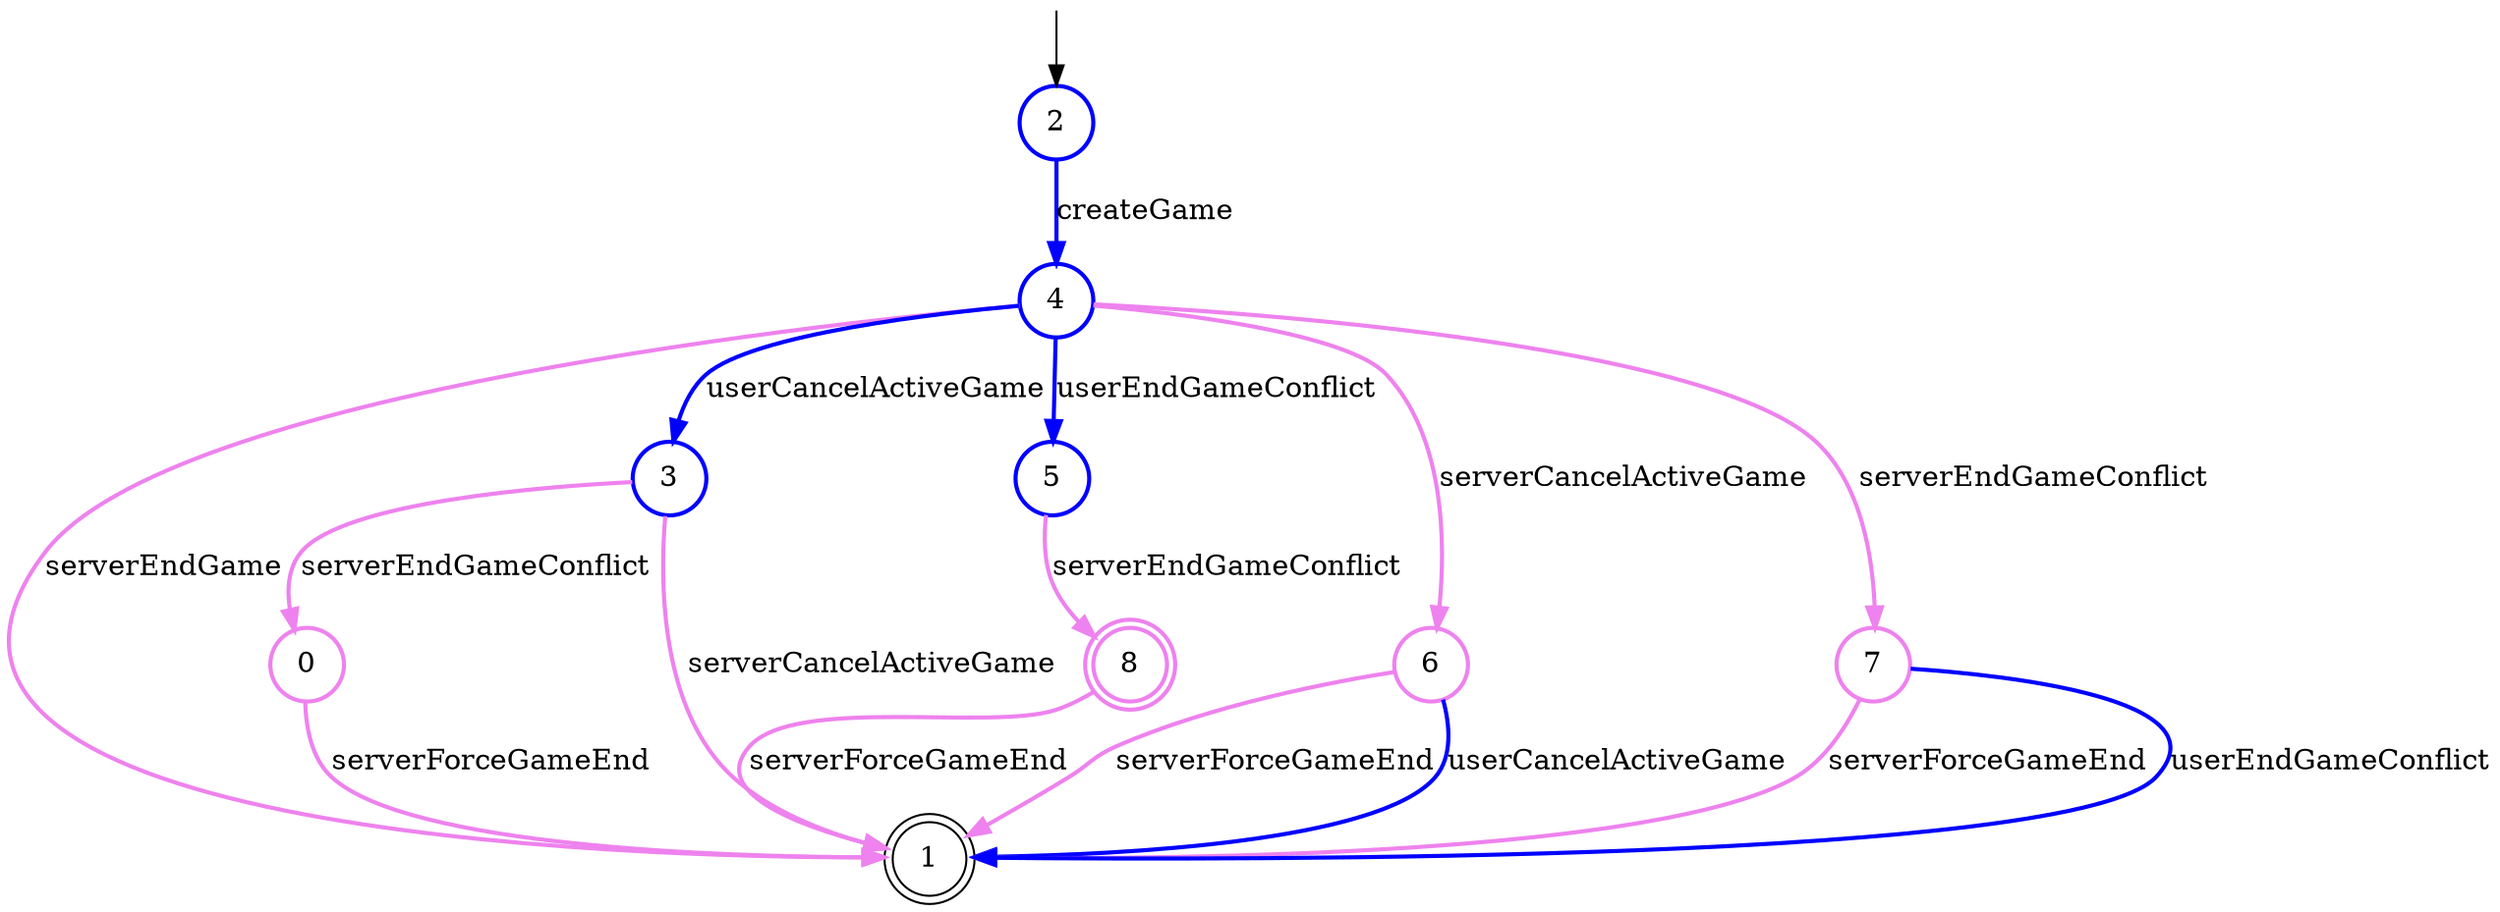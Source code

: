/* 	
	* Green line - userGroup1
    * Orange line - userGroup2
    * Violet line - userGroup3 
*/
digraph g {

	s0 [shape="circle" label="0" style=bold color=violet ];
	s1 [shape="doublecircle" label="1"];
	s2 [shape="circle" label="2" style=bold color=blue];
	s3 [shape="circle" label="3" style=bold color=blue];
	s4 [shape="circle" label="4" style=bold color=blue];
	s5 [shape="circle" label="5" style=bold color=blue];
	s6 [shape="circle" label="6" style=bold color=violet];
	s7 [shape="circle" label="7" style=bold color=violet];
	s8 [shape="doublecircle" label="8" style=bold color=violet];
	s0 -> s1 [label="serverForceGameEnd"] [style=bold, color=violet];
	s2 -> s4 [label="createGame"] [style=bold, color=blue];
	s3 -> s1 [label="serverCancelActiveGame"]  [style=bold, color=violet];
	s3 -> s0 [label="serverEndGameConflict"]  [style=bold, color=violet];
	s4 -> s6 [label="serverCancelActiveGame"]  [style=bold, color=violet];
	s4 -> s5 [label="userEndGameConflict"]  [style=bold, color=blue];
	s4 -> s3 [label="userCancelActiveGame"] [style=bold, color=blue];
	s4 -> s7 [label="serverEndGameConflict"]  [style=bold, color=violet];
	s4 -> s1 [label="serverEndGame"]  [style=bold, color=violet];
	s5 -> s8 [label="serverEndGameConflict"]  [style=bold, color=violet];
	s6 -> s1 [label="serverForceGameEnd"]  [style=bold, color=violet];
	s6 -> s1 [label="userCancelActiveGame"] [style=bold, color=blue];
	s7 -> s1 [label="serverForceGameEnd"]  [style=bold, color=violet];
	s7 -> s1 [label="userEndGameConflict"] [style=bold, color=blue];
	s8 -> s1 [label="serverForceGameEnd"]  [style=bold, color=violet];

__start0 [label="" shape="none" width="0" height="0"];
__start0 -> s2;

}
